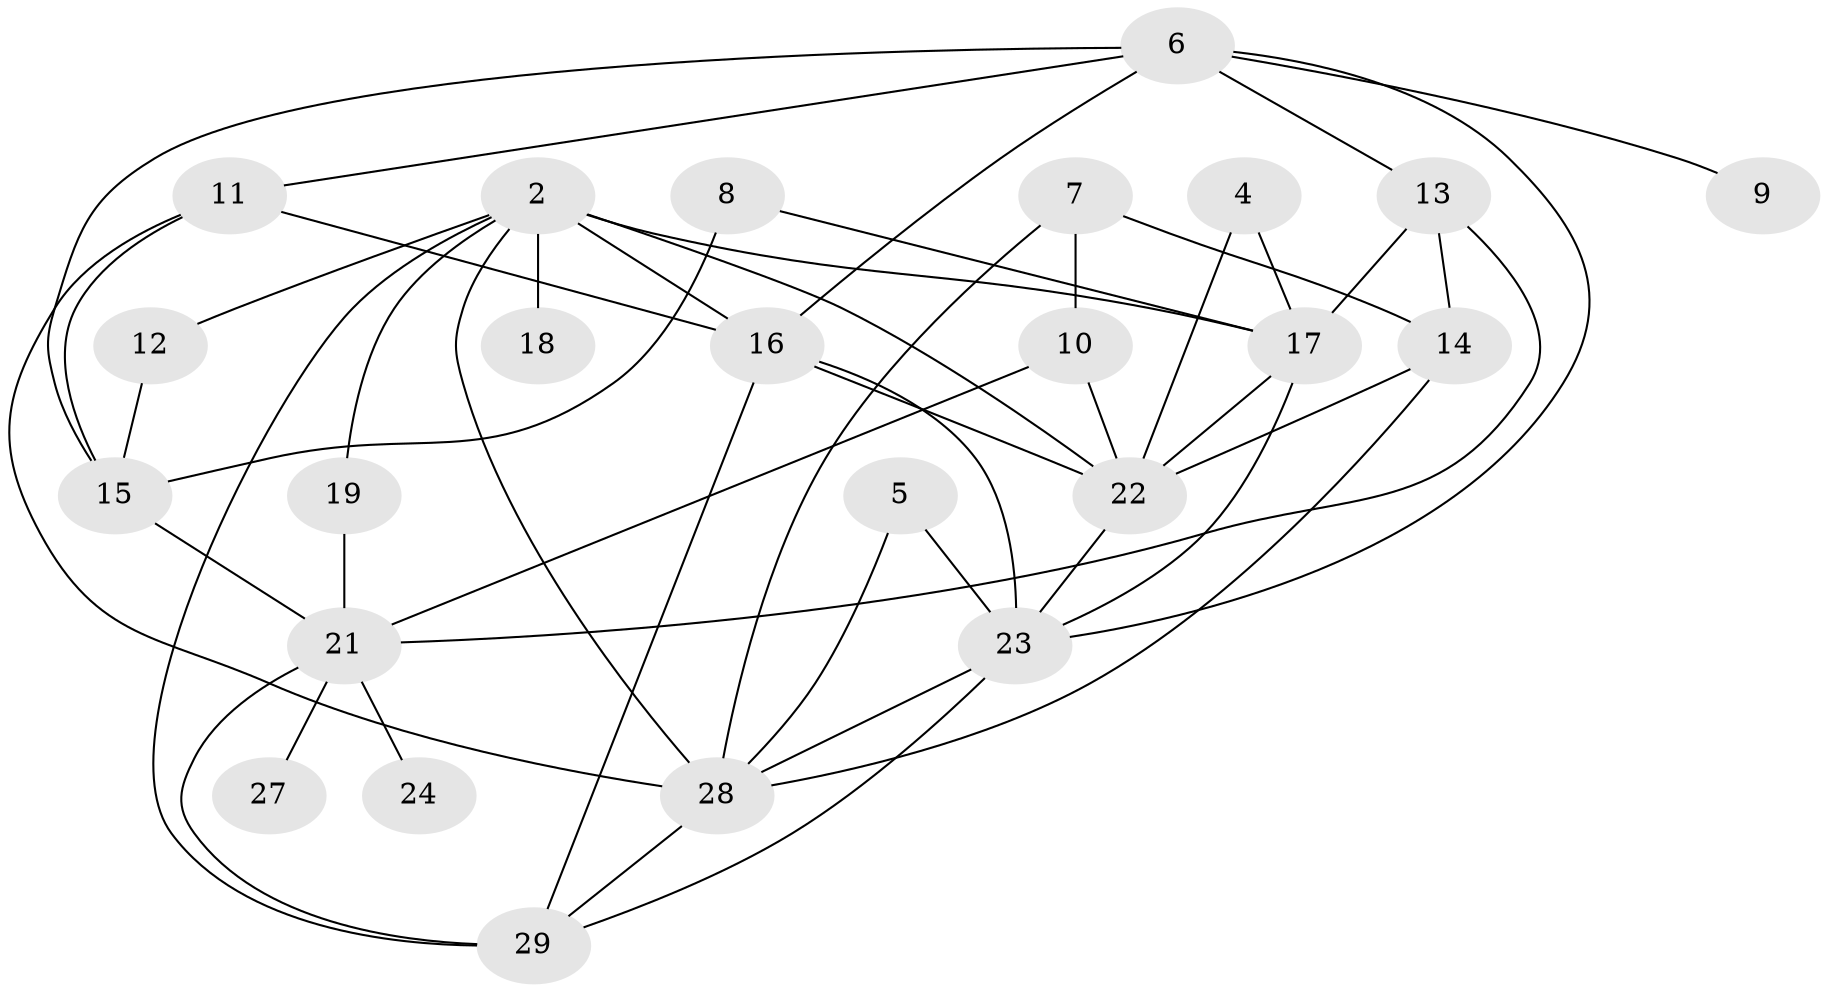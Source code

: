 // original degree distribution, {0: 0.0847457627118644, 6: 0.06779661016949153, 4: 0.1864406779661017, 1: 0.15254237288135594, 2: 0.22033898305084745, 3: 0.2033898305084746, 7: 0.01694915254237288, 5: 0.06779661016949153}
// Generated by graph-tools (version 1.1) at 2025/49/03/09/25 03:49:14]
// undirected, 24 vertices, 48 edges
graph export_dot {
graph [start="1"]
  node [color=gray90,style=filled];
  2;
  4;
  5;
  6;
  7;
  8;
  9;
  10;
  11;
  12;
  13;
  14;
  15;
  16;
  17;
  18;
  19;
  21;
  22;
  23;
  24;
  27;
  28;
  29;
  2 -- 12 [weight=1.0];
  2 -- 16 [weight=2.0];
  2 -- 17 [weight=1.0];
  2 -- 18 [weight=1.0];
  2 -- 19 [weight=1.0];
  2 -- 22 [weight=2.0];
  2 -- 28 [weight=2.0];
  2 -- 29 [weight=1.0];
  4 -- 17 [weight=1.0];
  4 -- 22 [weight=1.0];
  5 -- 23 [weight=1.0];
  5 -- 28 [weight=1.0];
  6 -- 9 [weight=1.0];
  6 -- 11 [weight=1.0];
  6 -- 13 [weight=1.0];
  6 -- 15 [weight=1.0];
  6 -- 16 [weight=1.0];
  6 -- 23 [weight=1.0];
  7 -- 10 [weight=1.0];
  7 -- 14 [weight=1.0];
  7 -- 28 [weight=1.0];
  8 -- 15 [weight=1.0];
  8 -- 17 [weight=1.0];
  10 -- 21 [weight=1.0];
  10 -- 22 [weight=1.0];
  11 -- 15 [weight=1.0];
  11 -- 16 [weight=1.0];
  11 -- 28 [weight=1.0];
  12 -- 15 [weight=1.0];
  13 -- 14 [weight=1.0];
  13 -- 17 [weight=1.0];
  13 -- 21 [weight=1.0];
  14 -- 22 [weight=1.0];
  14 -- 28 [weight=1.0];
  15 -- 21 [weight=1.0];
  16 -- 22 [weight=1.0];
  16 -- 23 [weight=1.0];
  16 -- 29 [weight=1.0];
  17 -- 22 [weight=1.0];
  17 -- 23 [weight=1.0];
  19 -- 21 [weight=1.0];
  21 -- 24 [weight=1.0];
  21 -- 27 [weight=1.0];
  21 -- 29 [weight=1.0];
  22 -- 23 [weight=1.0];
  23 -- 28 [weight=1.0];
  23 -- 29 [weight=1.0];
  28 -- 29 [weight=1.0];
}
